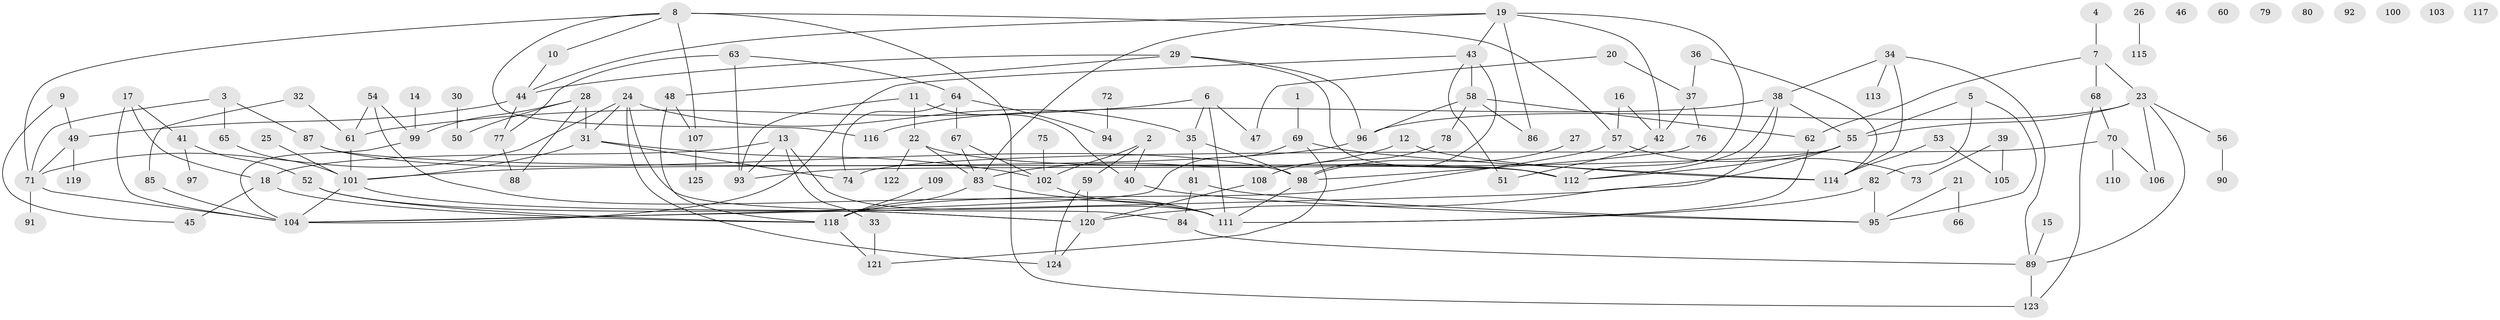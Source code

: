 // Generated by graph-tools (version 1.1) at 2025/49/03/09/25 03:49:08]
// undirected, 125 vertices, 183 edges
graph export_dot {
graph [start="1"]
  node [color=gray90,style=filled];
  1;
  2;
  3;
  4;
  5;
  6;
  7;
  8;
  9;
  10;
  11;
  12;
  13;
  14;
  15;
  16;
  17;
  18;
  19;
  20;
  21;
  22;
  23;
  24;
  25;
  26;
  27;
  28;
  29;
  30;
  31;
  32;
  33;
  34;
  35;
  36;
  37;
  38;
  39;
  40;
  41;
  42;
  43;
  44;
  45;
  46;
  47;
  48;
  49;
  50;
  51;
  52;
  53;
  54;
  55;
  56;
  57;
  58;
  59;
  60;
  61;
  62;
  63;
  64;
  65;
  66;
  67;
  68;
  69;
  70;
  71;
  72;
  73;
  74;
  75;
  76;
  77;
  78;
  79;
  80;
  81;
  82;
  83;
  84;
  85;
  86;
  87;
  88;
  89;
  90;
  91;
  92;
  93;
  94;
  95;
  96;
  97;
  98;
  99;
  100;
  101;
  102;
  103;
  104;
  105;
  106;
  107;
  108;
  109;
  110;
  111;
  112;
  113;
  114;
  115;
  116;
  117;
  118;
  119;
  120;
  121;
  122;
  123;
  124;
  125;
  1 -- 69;
  2 -- 40;
  2 -- 59;
  2 -- 102;
  3 -- 65;
  3 -- 71;
  3 -- 87;
  4 -- 7;
  5 -- 55;
  5 -- 82;
  5 -- 95;
  6 -- 35;
  6 -- 47;
  6 -- 61;
  6 -- 111;
  7 -- 23;
  7 -- 62;
  7 -- 68;
  8 -- 10;
  8 -- 57;
  8 -- 71;
  8 -- 107;
  8 -- 116;
  8 -- 123;
  9 -- 45;
  9 -- 49;
  10 -- 44;
  11 -- 22;
  11 -- 40;
  11 -- 93;
  12 -- 83;
  12 -- 114;
  13 -- 18;
  13 -- 33;
  13 -- 93;
  13 -- 111;
  14 -- 99;
  15 -- 89;
  16 -- 42;
  16 -- 57;
  17 -- 18;
  17 -- 41;
  17 -- 104;
  18 -- 45;
  18 -- 118;
  19 -- 42;
  19 -- 43;
  19 -- 44;
  19 -- 83;
  19 -- 86;
  19 -- 112;
  20 -- 37;
  20 -- 47;
  21 -- 66;
  21 -- 95;
  22 -- 83;
  22 -- 112;
  22 -- 122;
  23 -- 55;
  23 -- 56;
  23 -- 89;
  23 -- 96;
  23 -- 106;
  24 -- 31;
  24 -- 35;
  24 -- 71;
  24 -- 84;
  24 -- 124;
  25 -- 101;
  26 -- 115;
  27 -- 98;
  28 -- 31;
  28 -- 50;
  28 -- 88;
  28 -- 99;
  29 -- 44;
  29 -- 48;
  29 -- 96;
  29 -- 112;
  30 -- 50;
  31 -- 74;
  31 -- 101;
  31 -- 102;
  32 -- 61;
  32 -- 85;
  33 -- 121;
  34 -- 38;
  34 -- 89;
  34 -- 113;
  34 -- 114;
  35 -- 81;
  35 -- 98;
  36 -- 37;
  36 -- 114;
  37 -- 42;
  37 -- 76;
  38 -- 55;
  38 -- 112;
  38 -- 116;
  38 -- 120;
  39 -- 73;
  39 -- 105;
  40 -- 95;
  41 -- 52;
  41 -- 97;
  42 -- 51;
  43 -- 51;
  43 -- 58;
  43 -- 98;
  43 -- 104;
  44 -- 49;
  44 -- 77;
  48 -- 107;
  48 -- 118;
  49 -- 71;
  49 -- 119;
  52 -- 118;
  52 -- 120;
  53 -- 105;
  53 -- 114;
  54 -- 61;
  54 -- 99;
  54 -- 111;
  55 -- 93;
  55 -- 104;
  55 -- 112;
  56 -- 90;
  57 -- 73;
  57 -- 118;
  58 -- 62;
  58 -- 78;
  58 -- 86;
  58 -- 96;
  59 -- 120;
  59 -- 124;
  61 -- 101;
  62 -- 111;
  63 -- 64;
  63 -- 77;
  63 -- 93;
  64 -- 67;
  64 -- 74;
  64 -- 94;
  65 -- 101;
  67 -- 83;
  67 -- 102;
  68 -- 70;
  68 -- 123;
  69 -- 104;
  69 -- 114;
  69 -- 121;
  70 -- 74;
  70 -- 106;
  70 -- 110;
  71 -- 91;
  71 -- 104;
  72 -- 94;
  75 -- 102;
  76 -- 98;
  77 -- 88;
  78 -- 108;
  81 -- 84;
  81 -- 95;
  82 -- 95;
  82 -- 111;
  83 -- 111;
  83 -- 118;
  84 -- 89;
  85 -- 104;
  87 -- 98;
  87 -- 112;
  89 -- 123;
  96 -- 101;
  98 -- 111;
  99 -- 104;
  101 -- 104;
  101 -- 120;
  102 -- 111;
  107 -- 125;
  108 -- 120;
  109 -- 118;
  118 -- 121;
  120 -- 124;
}
